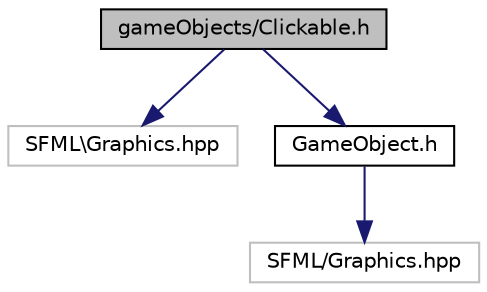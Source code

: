 digraph "gameObjects/Clickable.h"
{
  edge [fontname="Helvetica",fontsize="10",labelfontname="Helvetica",labelfontsize="10"];
  node [fontname="Helvetica",fontsize="10",shape=record];
  Node1 [label="gameObjects/Clickable.h",height=0.2,width=0.4,color="black", fillcolor="grey75", style="filled", fontcolor="black"];
  Node1 -> Node2 [color="midnightblue",fontsize="10",style="solid"];
  Node2 [label="SFML\\Graphics.hpp",height=0.2,width=0.4,color="grey75", fillcolor="white", style="filled"];
  Node1 -> Node3 [color="midnightblue",fontsize="10",style="solid"];
  Node3 [label="GameObject.h",height=0.2,width=0.4,color="black", fillcolor="white", style="filled",URL="$_game_object_8h.html"];
  Node3 -> Node4 [color="midnightblue",fontsize="10",style="solid"];
  Node4 [label="SFML/Graphics.hpp",height=0.2,width=0.4,color="grey75", fillcolor="white", style="filled"];
}
